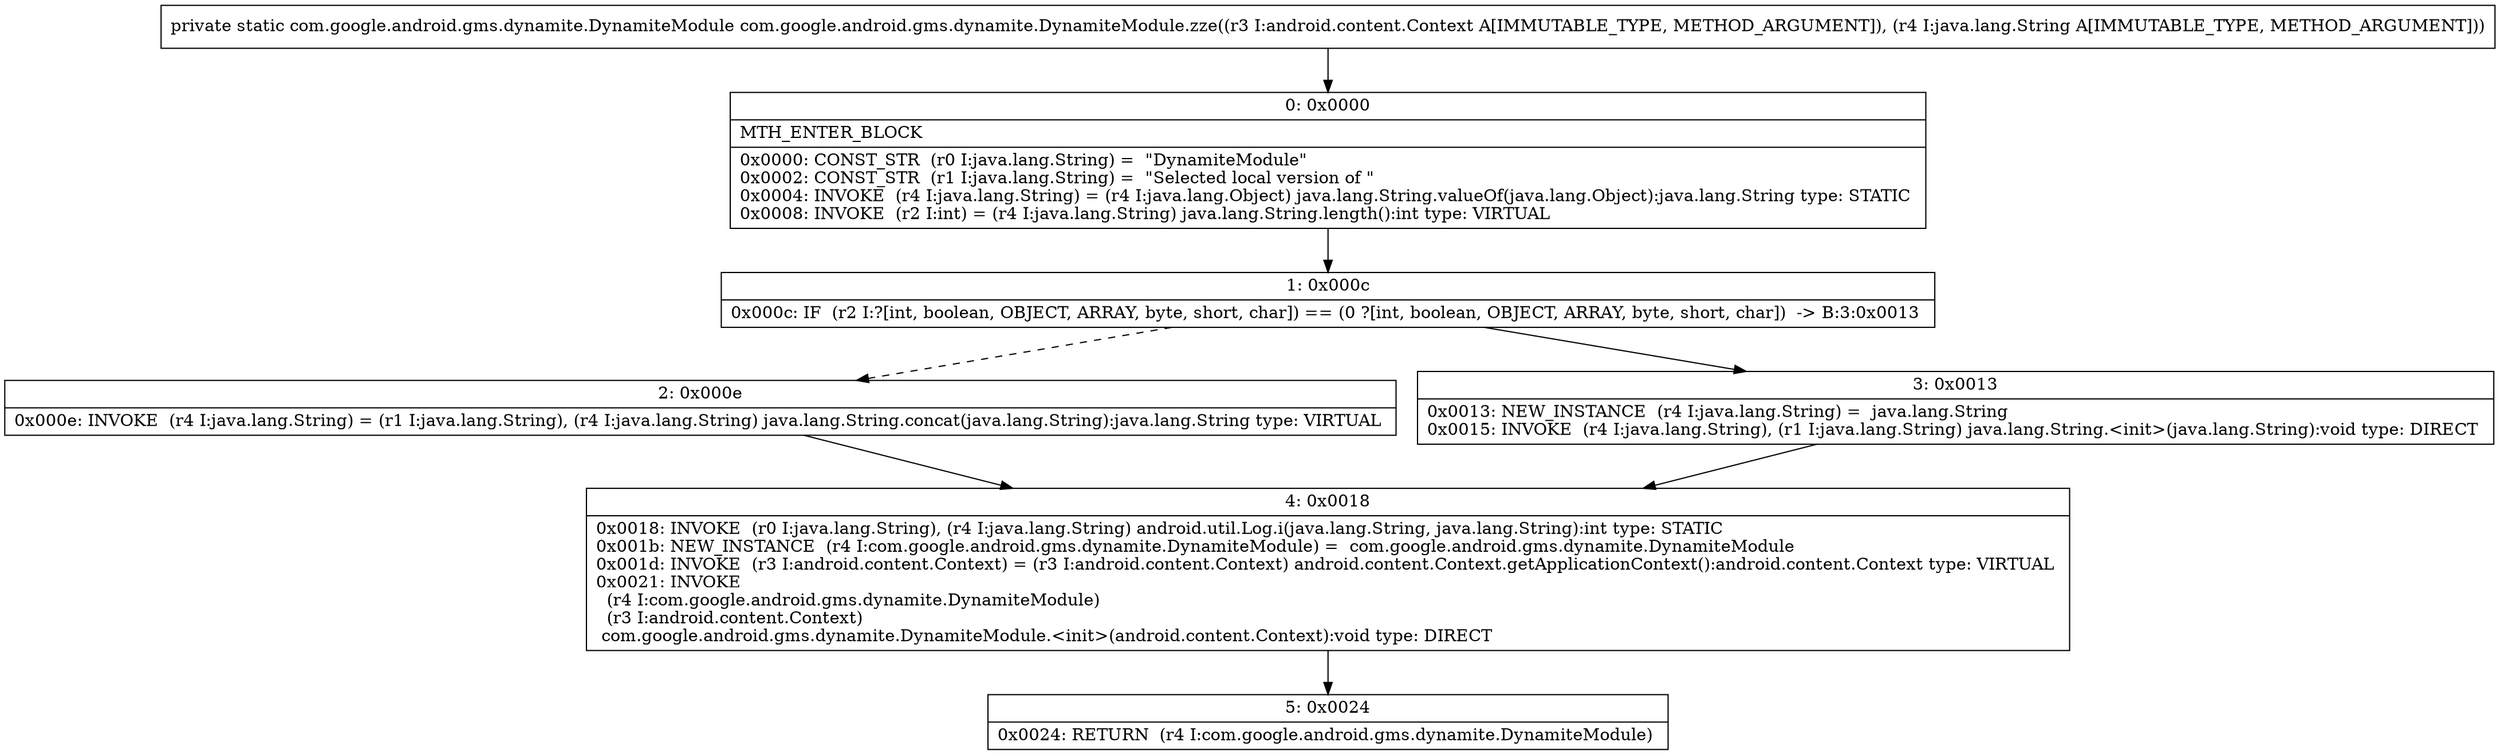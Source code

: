 digraph "CFG forcom.google.android.gms.dynamite.DynamiteModule.zze(Landroid\/content\/Context;Ljava\/lang\/String;)Lcom\/google\/android\/gms\/dynamite\/DynamiteModule;" {
Node_0 [shape=record,label="{0\:\ 0x0000|MTH_ENTER_BLOCK\l|0x0000: CONST_STR  (r0 I:java.lang.String) =  \"DynamiteModule\" \l0x0002: CONST_STR  (r1 I:java.lang.String) =  \"Selected local version of \" \l0x0004: INVOKE  (r4 I:java.lang.String) = (r4 I:java.lang.Object) java.lang.String.valueOf(java.lang.Object):java.lang.String type: STATIC \l0x0008: INVOKE  (r2 I:int) = (r4 I:java.lang.String) java.lang.String.length():int type: VIRTUAL \l}"];
Node_1 [shape=record,label="{1\:\ 0x000c|0x000c: IF  (r2 I:?[int, boolean, OBJECT, ARRAY, byte, short, char]) == (0 ?[int, boolean, OBJECT, ARRAY, byte, short, char])  \-\> B:3:0x0013 \l}"];
Node_2 [shape=record,label="{2\:\ 0x000e|0x000e: INVOKE  (r4 I:java.lang.String) = (r1 I:java.lang.String), (r4 I:java.lang.String) java.lang.String.concat(java.lang.String):java.lang.String type: VIRTUAL \l}"];
Node_3 [shape=record,label="{3\:\ 0x0013|0x0013: NEW_INSTANCE  (r4 I:java.lang.String) =  java.lang.String \l0x0015: INVOKE  (r4 I:java.lang.String), (r1 I:java.lang.String) java.lang.String.\<init\>(java.lang.String):void type: DIRECT \l}"];
Node_4 [shape=record,label="{4\:\ 0x0018|0x0018: INVOKE  (r0 I:java.lang.String), (r4 I:java.lang.String) android.util.Log.i(java.lang.String, java.lang.String):int type: STATIC \l0x001b: NEW_INSTANCE  (r4 I:com.google.android.gms.dynamite.DynamiteModule) =  com.google.android.gms.dynamite.DynamiteModule \l0x001d: INVOKE  (r3 I:android.content.Context) = (r3 I:android.content.Context) android.content.Context.getApplicationContext():android.content.Context type: VIRTUAL \l0x0021: INVOKE  \l  (r4 I:com.google.android.gms.dynamite.DynamiteModule)\l  (r3 I:android.content.Context)\l com.google.android.gms.dynamite.DynamiteModule.\<init\>(android.content.Context):void type: DIRECT \l}"];
Node_5 [shape=record,label="{5\:\ 0x0024|0x0024: RETURN  (r4 I:com.google.android.gms.dynamite.DynamiteModule) \l}"];
MethodNode[shape=record,label="{private static com.google.android.gms.dynamite.DynamiteModule com.google.android.gms.dynamite.DynamiteModule.zze((r3 I:android.content.Context A[IMMUTABLE_TYPE, METHOD_ARGUMENT]), (r4 I:java.lang.String A[IMMUTABLE_TYPE, METHOD_ARGUMENT])) }"];
MethodNode -> Node_0;
Node_0 -> Node_1;
Node_1 -> Node_2[style=dashed];
Node_1 -> Node_3;
Node_2 -> Node_4;
Node_3 -> Node_4;
Node_4 -> Node_5;
}

